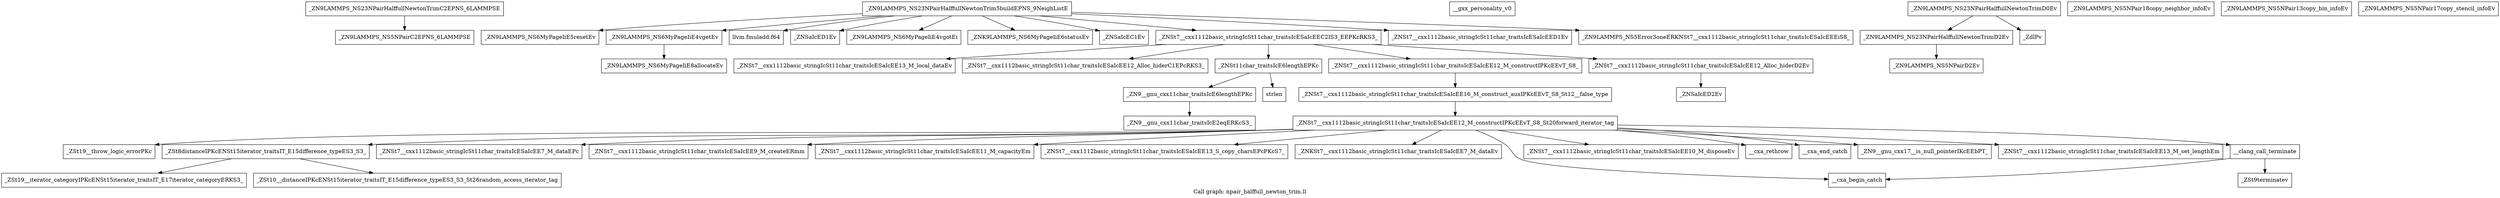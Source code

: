 digraph "Call graph: npair_halffull_newton_trim.ll" {
	label="Call graph: npair_halffull_newton_trim.ll";

	Node0x5636b1455060 [shape=record,label="{_ZN9LAMMPS_NS23NPairHalffullNewtonTrimC2EPNS_6LAMMPSE}"];
	Node0x5636b1455060 -> Node0x5636b1421520;
	Node0x5636b1421520 [shape=record,label="{_ZN9LAMMPS_NS5NPairC2EPNS_6LAMMPSE}"];
	Node0x5636b141fb70 [shape=record,label="{_ZN9LAMMPS_NS23NPairHalffullNewtonTrim5buildEPNS_9NeighListE}"];
	Node0x5636b141fb70 -> Node0x5636b1437070;
	Node0x5636b141fb70 -> Node0x5636b1427c10;
	Node0x5636b141fb70 -> Node0x5636b1424ac0;
	Node0x5636b141fb70 -> Node0x5636b143b430;
	Node0x5636b141fb70 -> Node0x5636b142d980;
	Node0x5636b141fb70 -> Node0x5636b145d370;
	Node0x5636b141fb70 -> Node0x5636b145d3f0;
	Node0x5636b141fb70 -> Node0x5636b1446e60;
	Node0x5636b141fb70 -> Node0x5636b143aa70;
	Node0x5636b141fb70 -> Node0x5636b14397c0;
	Node0x5636b1437070 [shape=record,label="{_ZN9LAMMPS_NS6MyPageIiE5resetEv}"];
	Node0x5636b1427c10 [shape=record,label="{_ZN9LAMMPS_NS6MyPageIiE4vgetEv}"];
	Node0x5636b1427c10 -> Node0x5636b143cb10;
	Node0x5636b1445c80 [shape=record,label="{_ZSt19__throw_logic_errorPKc}"];
	Node0x5636b1445f90 [shape=record,label="{_ZSt8distanceIPKcENSt15iterator_traitsIT_E15difference_typeES3_S3_}"];
	Node0x5636b1445f90 -> Node0x5636b1462910;
	Node0x5636b1445f90 -> Node0x5636b1462990;
	Node0x5636b13db330 [shape=record,label="{_ZNSt7__cxx1112basic_stringIcSt11char_traitsIcESaIcEE7_M_dataEPc}"];
	Node0x5636b1454500 [shape=record,label="{_ZNSt7__cxx1112basic_stringIcSt11char_traitsIcESaIcEE9_M_createERmm}"];
	Node0x5636b14219b0 [shape=record,label="{_ZNSt7__cxx1112basic_stringIcSt11char_traitsIcESaIcEE11_M_capacityEm}"];
	Node0x5636b143d4f0 [shape=record,label="{_ZNSt7__cxx1112basic_stringIcSt11char_traitsIcESaIcEE13_S_copy_charsEPcPKcS7_}"];
	Node0x5636b14465a0 [shape=record,label="{_ZNKSt7__cxx1112basic_stringIcSt11char_traitsIcESaIcEE7_M_dataEv}"];
	Node0x5636b1462610 [shape=record,label="{__cxa_begin_catch}"];
	Node0x5636b1462690 [shape=record,label="{_ZNSt7__cxx1112basic_stringIcSt11char_traitsIcESaIcEE10_M_disposeEv}"];
	Node0x5636b1462710 [shape=record,label="{__cxa_rethrow}"];
	Node0x5636b1462790 [shape=record,label="{__cxa_end_catch}"];
	Node0x5636b1424ac0 [shape=record,label="{llvm.fmuladd.f64}"];
	Node0x5636b142d980 [shape=record,label="{_ZN9LAMMPS_NS6MyPageIiE4vgotEi}"];
	Node0x5636b145d370 [shape=record,label="{_ZNK9LAMMPS_NS6MyPageIiE6statusEv}"];
	Node0x5636b14397c0 [shape=record,label="{_ZN9LAMMPS_NS5Error3oneERKNSt7__cxx1112basic_stringIcSt11char_traitsIcESaIcEEEiS8_}"];
	Node0x5636b145d3f0 [shape=record,label="{_ZNSaIcEC1Ev}"];
	Node0x5636b1446e60 [shape=record,label="{_ZNSt7__cxx1112basic_stringIcSt11char_traitsIcESaIcEEC2IS3_EEPKcRKS3_}"];
	Node0x5636b1446e60 -> Node0x5636b143ff50;
	Node0x5636b1446e60 -> Node0x5636b1441d80;
	Node0x5636b1446e60 -> Node0x5636b1442a60;
	Node0x5636b1446e60 -> Node0x5636b1444010;
	Node0x5636b1446e60 -> Node0x5636b143b5a0;
	Node0x5636b1445ab0 [shape=record,label="{__gxx_personality_v0}"];
	Node0x5636b143aa70 [shape=record,label="{_ZNSt7__cxx1112basic_stringIcSt11char_traitsIcESaIcEED1Ev}"];
	Node0x5636b143b430 [shape=record,label="{_ZNSaIcED1Ev}"];
	Node0x5636b14477f0 [shape=record,label="{_ZN9LAMMPS_NS23NPairHalffullNewtonTrimD2Ev}"];
	Node0x5636b14477f0 -> Node0x5636b1443f20;
	Node0x5636b14491d0 [shape=record,label="{_ZN9LAMMPS_NS23NPairHalffullNewtonTrimD0Ev}"];
	Node0x5636b14491d0 -> Node0x5636b14477f0;
	Node0x5636b14491d0 -> Node0x5636b144a840;
	Node0x5636b144b180 [shape=record,label="{_ZN9LAMMPS_NS5NPair18copy_neighbor_infoEv}"];
	Node0x5636b144ce90 [shape=record,label="{_ZN9LAMMPS_NS5NPair13copy_bin_infoEv}"];
	Node0x5636b144cd80 [shape=record,label="{_ZN9LAMMPS_NS5NPair17copy_stencil_infoEv}"];
	Node0x5636b1443f20 [shape=record,label="{_ZN9LAMMPS_NS5NPairD2Ev}"];
	Node0x5636b144a840 [shape=record,label="{_ZdlPv}"];
	Node0x5636b143cb10 [shape=record,label="{_ZN9LAMMPS_NS6MyPageIiE8allocateEv}"];
	Node0x5636b143ff50 [shape=record,label="{_ZNSt7__cxx1112basic_stringIcSt11char_traitsIcESaIcEE13_M_local_dataEv}"];
	Node0x5636b1441d80 [shape=record,label="{_ZNSt7__cxx1112basic_stringIcSt11char_traitsIcESaIcEE12_Alloc_hiderC1EPcRKS3_}"];
	Node0x5636b1444010 [shape=record,label="{_ZNSt7__cxx1112basic_stringIcSt11char_traitsIcESaIcEE12_M_constructIPKcEEvT_S8_}"];
	Node0x5636b1444010 -> Node0x5636b14463b0;
	Node0x5636b1442a60 [shape=record,label="{_ZNSt11char_traitsIcE6lengthEPKc}"];
	Node0x5636b1442a60 -> Node0x5636b144bef0;
	Node0x5636b1442a60 -> Node0x5636b144d480;
	Node0x5636b143b5a0 [shape=record,label="{_ZNSt7__cxx1112basic_stringIcSt11char_traitsIcESaIcEE12_Alloc_hiderD2Ev}"];
	Node0x5636b143b5a0 -> Node0x5636b1435b60;
	Node0x5636b14463b0 [shape=record,label="{_ZNSt7__cxx1112basic_stringIcSt11char_traitsIcESaIcEE16_M_construct_auxIPKcEEvT_S8_St12__false_type}"];
	Node0x5636b14463b0 -> Node0x5636b1441f40;
	Node0x5636b1441f40 [shape=record,label="{_ZNSt7__cxx1112basic_stringIcSt11char_traitsIcESaIcEE12_M_constructIPKcEEvT_S8_St20forward_iterator_tag}"];
	Node0x5636b1441f40 -> Node0x5636b1445920;
	Node0x5636b1441f40 -> Node0x5636b1445c80;
	Node0x5636b1441f40 -> Node0x5636b1445f90;
	Node0x5636b1441f40 -> Node0x5636b1454500;
	Node0x5636b1441f40 -> Node0x5636b13db330;
	Node0x5636b1441f40 -> Node0x5636b14219b0;
	Node0x5636b1441f40 -> Node0x5636b14465a0;
	Node0x5636b1441f40 -> Node0x5636b143d4f0;
	Node0x5636b1441f40 -> Node0x5636b1462610;
	Node0x5636b1441f40 -> Node0x5636b1462690;
	Node0x5636b1441f40 -> Node0x5636b1462710;
	Node0x5636b1441f40 -> Node0x5636b1462790;
	Node0x5636b1441f40 -> Node0x5636b1462810;
	Node0x5636b1441f40 -> Node0x5636b1462890;
	Node0x5636b1445920 [shape=record,label="{_ZN9__gnu_cxx17__is_null_pointerIKcEEbPT_}"];
	Node0x5636b1462890 [shape=record,label="{__clang_call_terminate}"];
	Node0x5636b1462890 -> Node0x5636b1462610;
	Node0x5636b1462890 -> Node0x5636b1461ff0;
	Node0x5636b1461ff0 [shape=record,label="{_ZSt9terminatev}"];
	Node0x5636b1462810 [shape=record,label="{_ZNSt7__cxx1112basic_stringIcSt11char_traitsIcESaIcEE13_M_set_lengthEm}"];
	Node0x5636b1462990 [shape=record,label="{_ZSt10__distanceIPKcENSt15iterator_traitsIT_E15difference_typeES3_S3_St26random_access_iterator_tag}"];
	Node0x5636b1462910 [shape=record,label="{_ZSt19__iterator_categoryIPKcENSt15iterator_traitsIT_E17iterator_categoryERKS3_}"];
	Node0x5636b144bef0 [shape=record,label="{_ZN9__gnu_cxx11char_traitsIcE6lengthEPKc}"];
	Node0x5636b144bef0 -> Node0x5636b1462070;
	Node0x5636b144d480 [shape=record,label="{strlen}"];
	Node0x5636b1462070 [shape=record,label="{_ZN9__gnu_cxx11char_traitsIcE2eqERKcS3_}"];
	Node0x5636b1435b60 [shape=record,label="{_ZNSaIcED2Ev}"];
}
